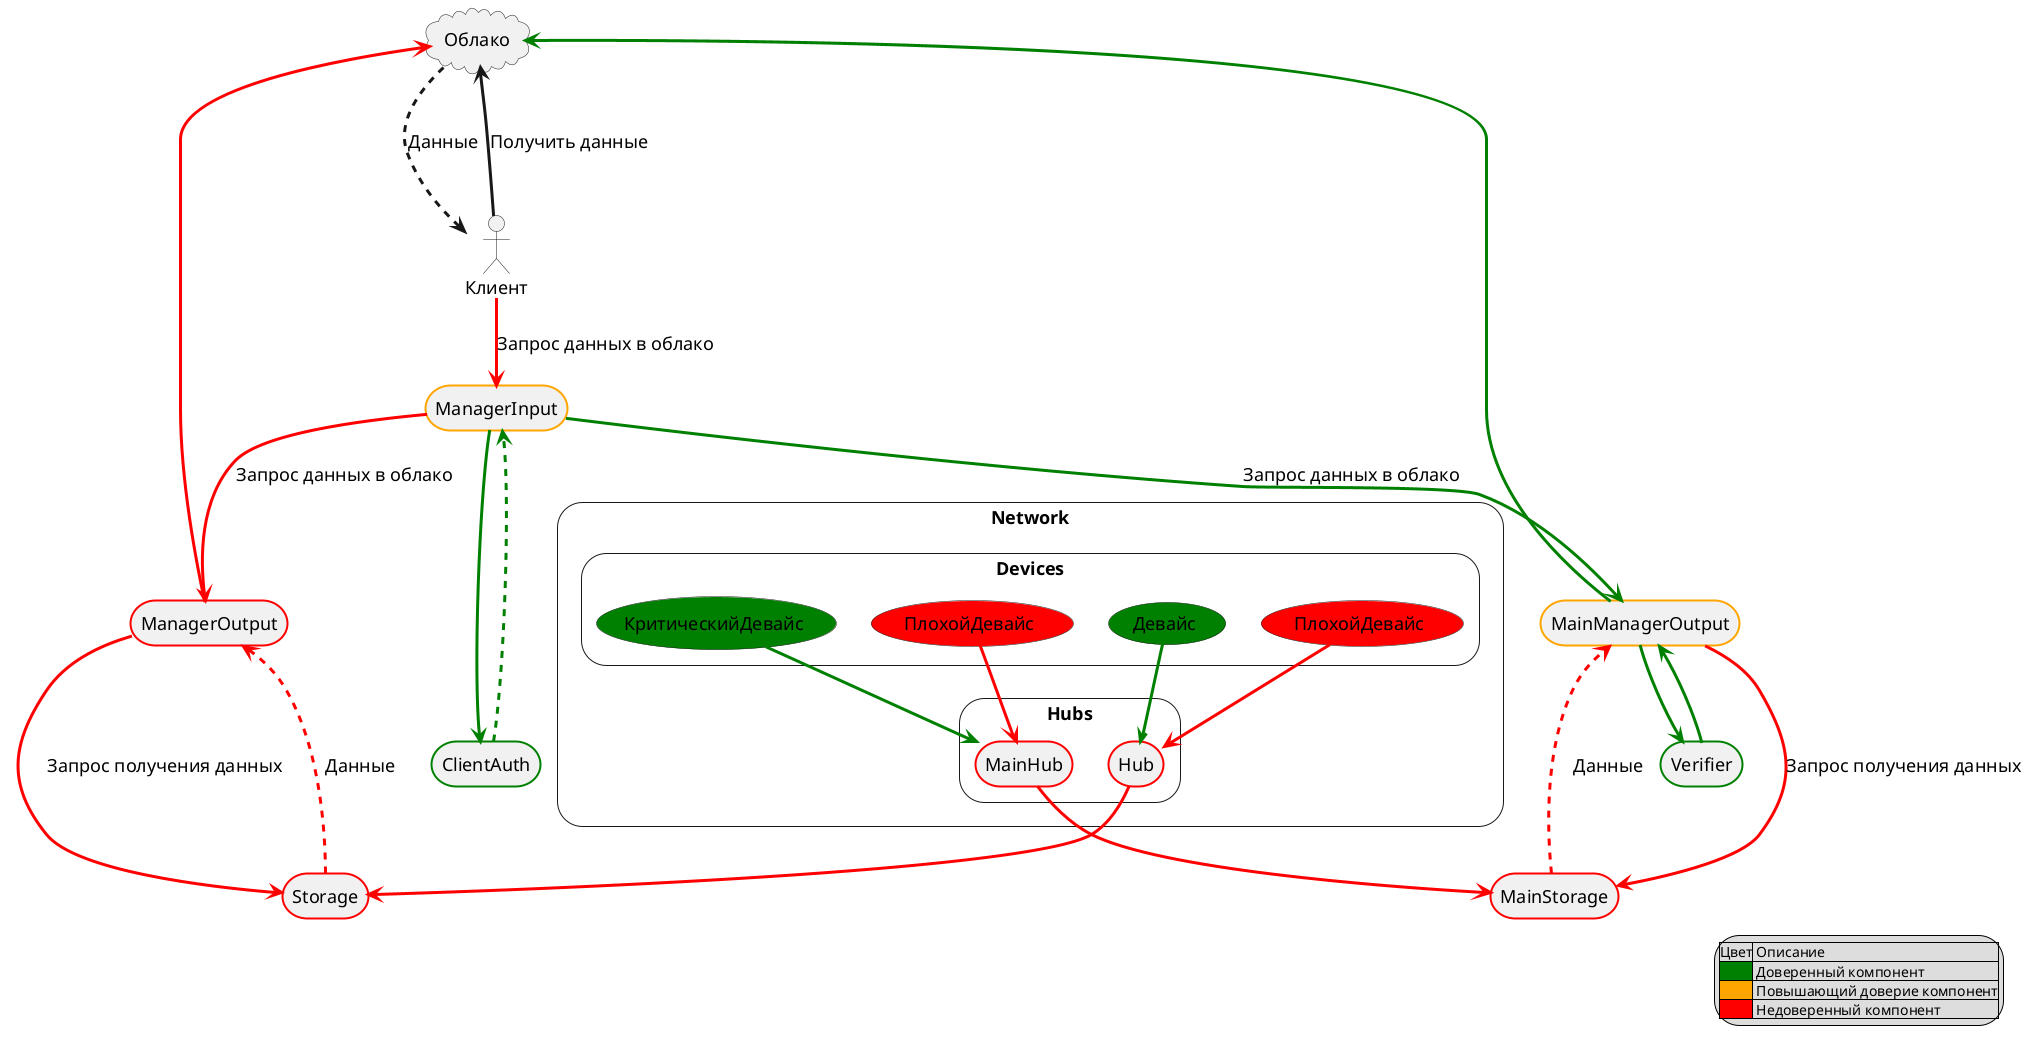 @startuml

skinparam arrowthickness 3
skinparam defaultFontName Arial
skinparam defaultFontSize 18
skinparam roundCorner 50

legend right
    |Цвет| Описание |
    |<#green>| Доверенный компонент|
    |<#orange>| Повышающий доверие компонент|
    |<#red>| Недоверенный компонент|
endlegend

cloud Облако as cloud
actor Клиент as user

rectangle ManagerInput as in #line:Orange;line.bold
rectangle ClientAuth as auth2 #line:green;line.bold

rectangle Verifier as verifier #line:Green;line.bold
rectangle MainManagerOutput as mainOut #line:Orange;line.bold
rectangle MainStorage as mainStorage #line:red;line.bold

rectangle ManagerOutput as out #line:Red;line.bold
rectangle Storage as storage #line:red;line.bold

rectangle Network{

    rectangle Devices{
        (КритическийДевайс) as mainDevice #green
        (ПлохойДевайс) as angryDevice2 #red
        (Девайс) as device #green
        (ПлохойДевайс) as angryDevice1 #red
    }

    rectangle Hubs{
        rectangle Hub as hub #line:Red;line.bold
        rectangle MainHub as mainHub #line:Red;line.bold
    }

    angryDevice2 -[#Red]-> mainHub
    mainDevice -[#green]-> mainHub
    mainHub --[#Red]> mainStorage

    device -[#green]-> hub
    angryDevice1 -[#Red]-> hub
    hub --[#Red]> storage
}

user -[#red]-> in: Запрос данных в облако
in -[#Green]-> auth2
auth2 -.[#Green].>in
in --[#Green]> mainOut: Запрос данных в облако
mainOut --[#Red]> mainStorage: Запрос получения данных
mainStorage -.[#Red].> mainOut: Данные
mainOut --[#Green]> cloud
mainOut --[#Green]> verifier
verifier --[#Green]> mainOut

user --> cloud : Получить данные
cloud -..> user : Данные

in --[#Red]> out : Запрос данных в облако
out --[#Red]> storage : Запрос получения данных
storage -.[#Red].> out : Данные
out --[#Red]> cloud

@endumls